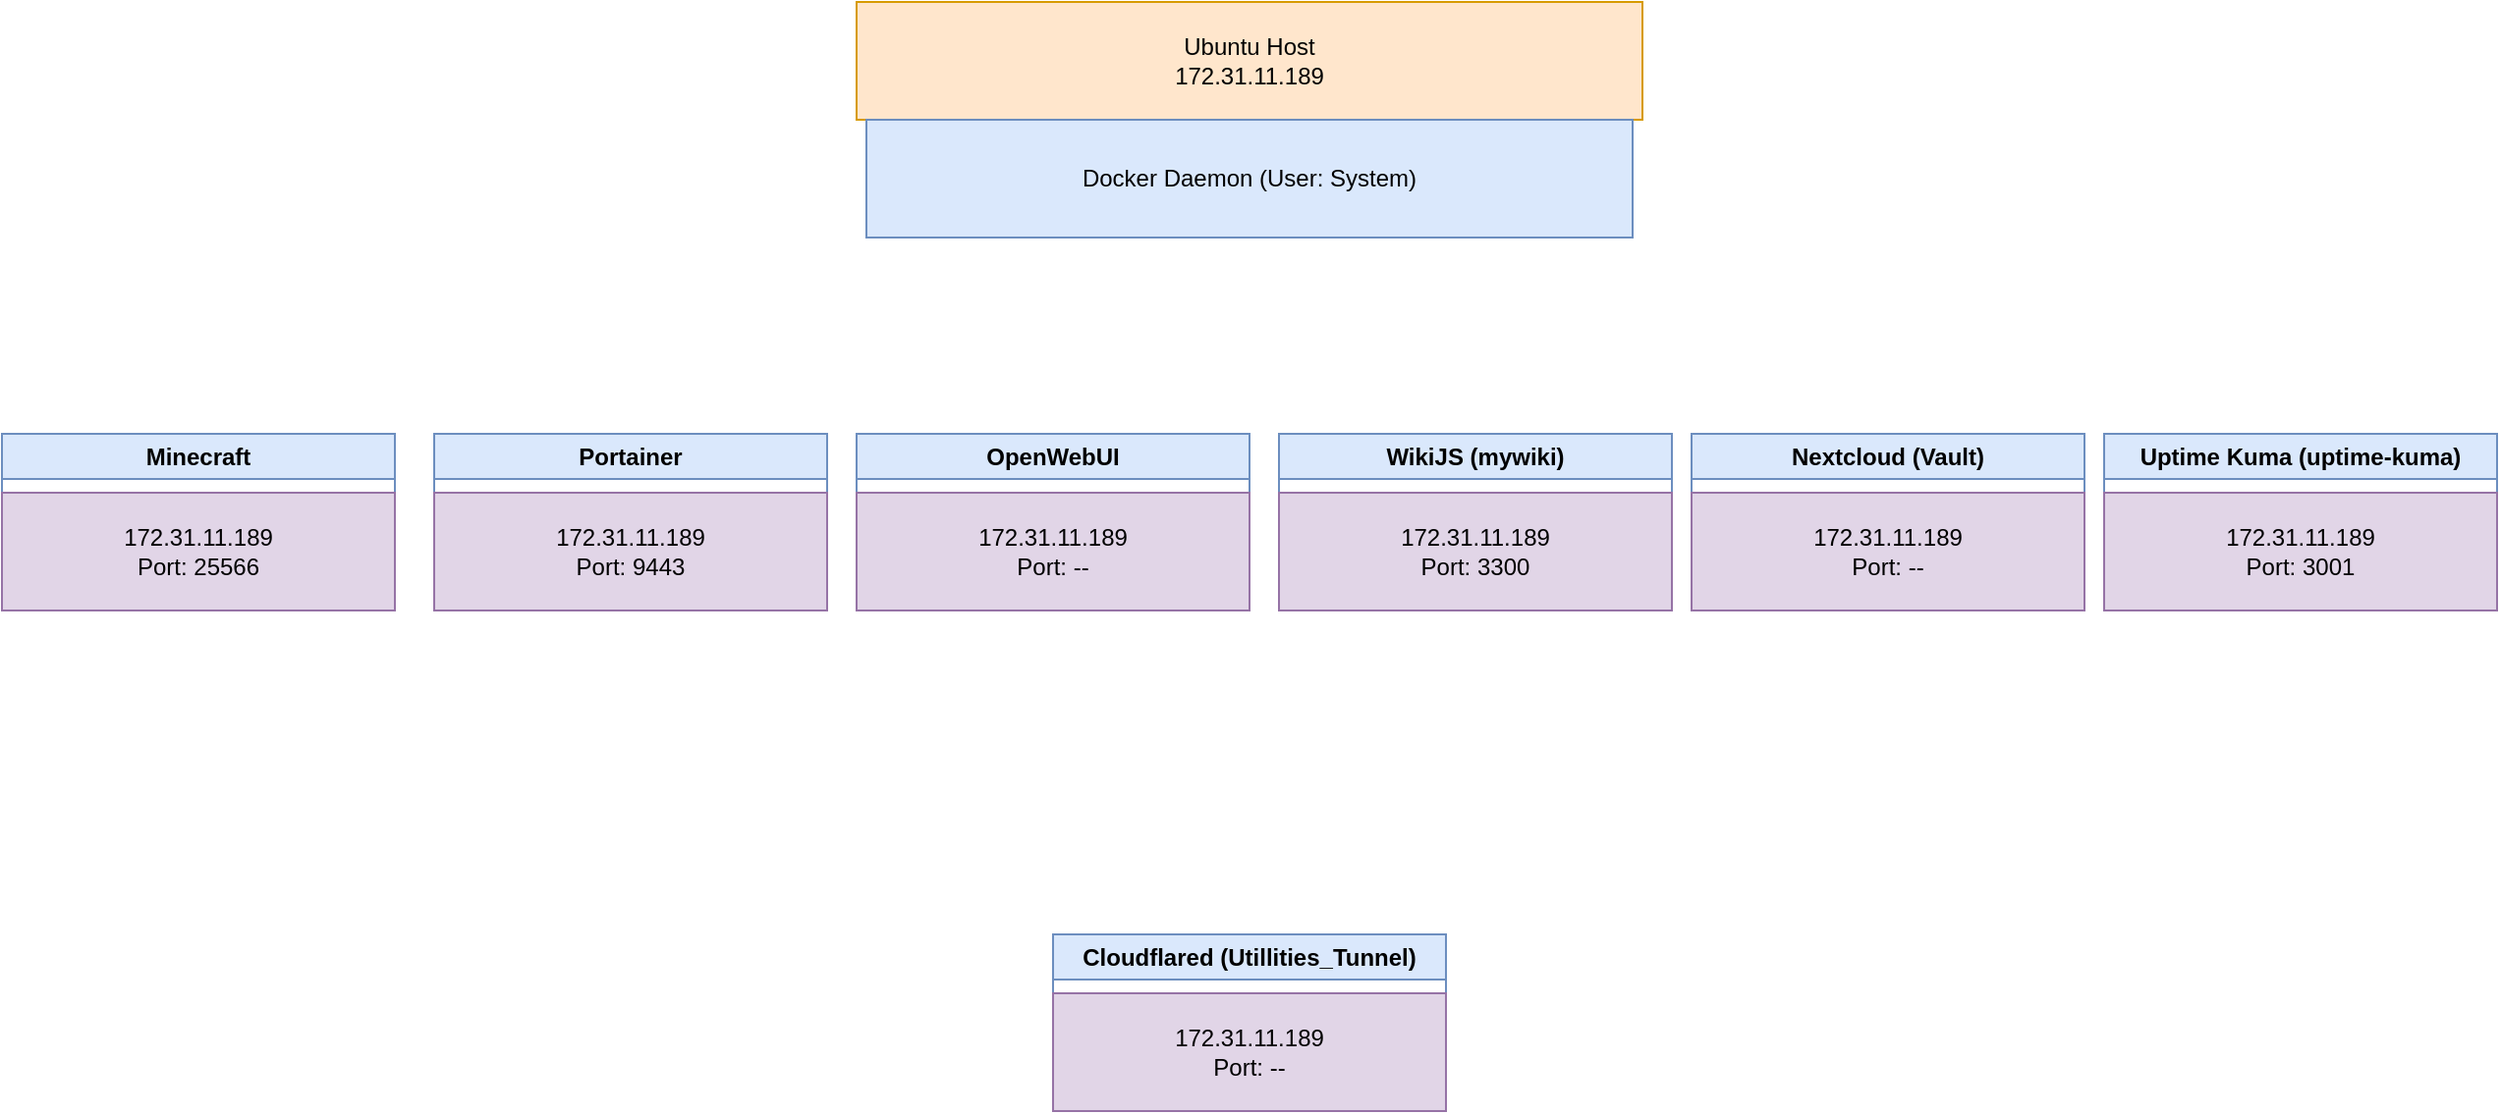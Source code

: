 <mxfile version="24.7.16">
  <diagram name="Page-1" id="Wzko_Iv3cd9_h4mMymX6">
    <mxGraphModel dx="2085" dy="656" grid="1" gridSize="10" guides="1" tooltips="1" connect="1" arrows="1" fold="1" page="1" pageScale="1" pageWidth="850" pageHeight="1100" background="#ffffff" math="0" shadow="0">
      <root>
        <mxCell id="0" />
        <mxCell id="1" parent="0" />
        <mxCell id="4aFXp0Dt-I-UFv1_p3GV-2" value="&lt;div&gt;Ubuntu Host&lt;/div&gt;&lt;div&gt;172.31.11.189&lt;br&gt;&lt;/div&gt;" style="rounded=0;whiteSpace=wrap;html=1;fillColor=#ffe6cc;strokeColor=#d79b00;" vertex="1" parent="1">
          <mxGeometry x="225" y="30" width="400" height="60" as="geometry" />
        </mxCell>
        <mxCell id="4aFXp0Dt-I-UFv1_p3GV-4" value="Docker Daemon (User: System)" style="rounded=0;whiteSpace=wrap;html=1;fillColor=#dae8fc;strokeColor=#6c8ebf;" vertex="1" parent="1">
          <mxGeometry x="230" y="90" width="390" height="60" as="geometry" />
        </mxCell>
        <mxCell id="4aFXp0Dt-I-UFv1_p3GV-7" value="Portainer" style="swimlane;whiteSpace=wrap;html=1;fillColor=#dae8fc;strokeColor=#6c8ebf;" vertex="1" parent="1">
          <mxGeometry x="10" y="250" width="200" height="90" as="geometry">
            <mxRectangle x="25" y="190" width="90" height="30" as="alternateBounds" />
          </mxGeometry>
        </mxCell>
        <mxCell id="4aFXp0Dt-I-UFv1_p3GV-9" value="&lt;div&gt;172.31.11.189&lt;/div&gt;&lt;div&gt;Port: 9443&lt;br&gt;&lt;/div&gt;" style="rounded=0;whiteSpace=wrap;html=1;fillColor=#e1d5e7;strokeColor=#9673a6;" vertex="1" parent="4aFXp0Dt-I-UFv1_p3GV-7">
          <mxGeometry y="30" width="200" height="60" as="geometry" />
        </mxCell>
        <mxCell id="4aFXp0Dt-I-UFv1_p3GV-12" value="Nextcloud (Vault)" style="swimlane;whiteSpace=wrap;html=1;fillColor=#dae8fc;strokeColor=#6c8ebf;" vertex="1" parent="1">
          <mxGeometry x="650" y="250" width="200" height="90" as="geometry">
            <mxRectangle x="25" y="190" width="90" height="30" as="alternateBounds" />
          </mxGeometry>
        </mxCell>
        <mxCell id="4aFXp0Dt-I-UFv1_p3GV-13" value="&lt;div&gt;172.31.11.189&lt;/div&gt;&lt;div&gt;Port: --&lt;br&gt;&lt;/div&gt;" style="rounded=0;whiteSpace=wrap;html=1;fillColor=#e1d5e7;strokeColor=#9673a6;" vertex="1" parent="4aFXp0Dt-I-UFv1_p3GV-12">
          <mxGeometry y="30" width="200" height="60" as="geometry" />
        </mxCell>
        <mxCell id="4aFXp0Dt-I-UFv1_p3GV-14" value="Minecraft" style="swimlane;whiteSpace=wrap;html=1;fillColor=#dae8fc;strokeColor=#6c8ebf;" vertex="1" parent="1">
          <mxGeometry x="-210" y="250" width="200" height="90" as="geometry">
            <mxRectangle x="25" y="190" width="90" height="30" as="alternateBounds" />
          </mxGeometry>
        </mxCell>
        <mxCell id="4aFXp0Dt-I-UFv1_p3GV-15" value="&lt;div&gt;172.31.11.189&lt;/div&gt;&lt;div&gt;Port: 25566&lt;br&gt;&lt;/div&gt;" style="rounded=0;whiteSpace=wrap;html=1;fillColor=#e1d5e7;strokeColor=#9673a6;" vertex="1" parent="4aFXp0Dt-I-UFv1_p3GV-14">
          <mxGeometry y="30" width="200" height="60" as="geometry" />
        </mxCell>
        <mxCell id="4aFXp0Dt-I-UFv1_p3GV-16" value="OpenWebUI" style="swimlane;whiteSpace=wrap;html=1;fillColor=#dae8fc;strokeColor=#6c8ebf;" vertex="1" parent="1">
          <mxGeometry x="225" y="250" width="200" height="90" as="geometry">
            <mxRectangle x="25" y="190" width="90" height="30" as="alternateBounds" />
          </mxGeometry>
        </mxCell>
        <mxCell id="4aFXp0Dt-I-UFv1_p3GV-17" value="&lt;div&gt;172.31.11.189&lt;/div&gt;&lt;div&gt;Port: --&lt;br&gt;&lt;/div&gt;" style="rounded=0;whiteSpace=wrap;html=1;fillColor=#e1d5e7;strokeColor=#9673a6;" vertex="1" parent="4aFXp0Dt-I-UFv1_p3GV-16">
          <mxGeometry y="30" width="200" height="60" as="geometry" />
        </mxCell>
        <mxCell id="4aFXp0Dt-I-UFv1_p3GV-18" value="WikiJS (mywiki)" style="swimlane;whiteSpace=wrap;html=1;fillColor=#dae8fc;strokeColor=#6c8ebf;" vertex="1" parent="1">
          <mxGeometry x="440" y="250" width="200" height="90" as="geometry">
            <mxRectangle x="25" y="190" width="90" height="30" as="alternateBounds" />
          </mxGeometry>
        </mxCell>
        <mxCell id="4aFXp0Dt-I-UFv1_p3GV-19" value="&lt;div&gt;172.31.11.189&lt;/div&gt;&lt;div&gt;Port: 3300&lt;br&gt;&lt;/div&gt;" style="rounded=0;whiteSpace=wrap;html=1;fillColor=#e1d5e7;strokeColor=#9673a6;" vertex="1" parent="4aFXp0Dt-I-UFv1_p3GV-18">
          <mxGeometry y="30" width="200" height="60" as="geometry" />
        </mxCell>
        <mxCell id="4aFXp0Dt-I-UFv1_p3GV-20" value="Cloudflared (Utillities_Tunnel)" style="swimlane;whiteSpace=wrap;html=1;fillColor=#dae8fc;strokeColor=#6c8ebf;" vertex="1" parent="1">
          <mxGeometry x="325" y="505" width="200" height="90" as="geometry">
            <mxRectangle x="25" y="190" width="90" height="30" as="alternateBounds" />
          </mxGeometry>
        </mxCell>
        <mxCell id="4aFXp0Dt-I-UFv1_p3GV-21" value="&lt;div&gt;172.31.11.189&lt;/div&gt;&lt;div&gt;Port: --&lt;br&gt;&lt;/div&gt;" style="rounded=0;whiteSpace=wrap;html=1;fillColor=#e1d5e7;strokeColor=#9673a6;" vertex="1" parent="4aFXp0Dt-I-UFv1_p3GV-20">
          <mxGeometry y="30" width="200" height="60" as="geometry" />
        </mxCell>
        <mxCell id="4aFXp0Dt-I-UFv1_p3GV-23" value="Uptime Kuma (uptime-kuma)" style="swimlane;whiteSpace=wrap;html=1;fillColor=#dae8fc;strokeColor=#6c8ebf;" vertex="1" parent="1">
          <mxGeometry x="860" y="250" width="200" height="90" as="geometry">
            <mxRectangle x="25" y="190" width="90" height="30" as="alternateBounds" />
          </mxGeometry>
        </mxCell>
        <mxCell id="4aFXp0Dt-I-UFv1_p3GV-24" value="&lt;div&gt;172.31.11.189&lt;/div&gt;&lt;div&gt;Port: 3001&lt;br&gt;&lt;/div&gt;" style="rounded=0;whiteSpace=wrap;html=1;fillColor=#e1d5e7;strokeColor=#9673a6;" vertex="1" parent="4aFXp0Dt-I-UFv1_p3GV-23">
          <mxGeometry y="30" width="200" height="60" as="geometry" />
        </mxCell>
      </root>
    </mxGraphModel>
  </diagram>
</mxfile>

